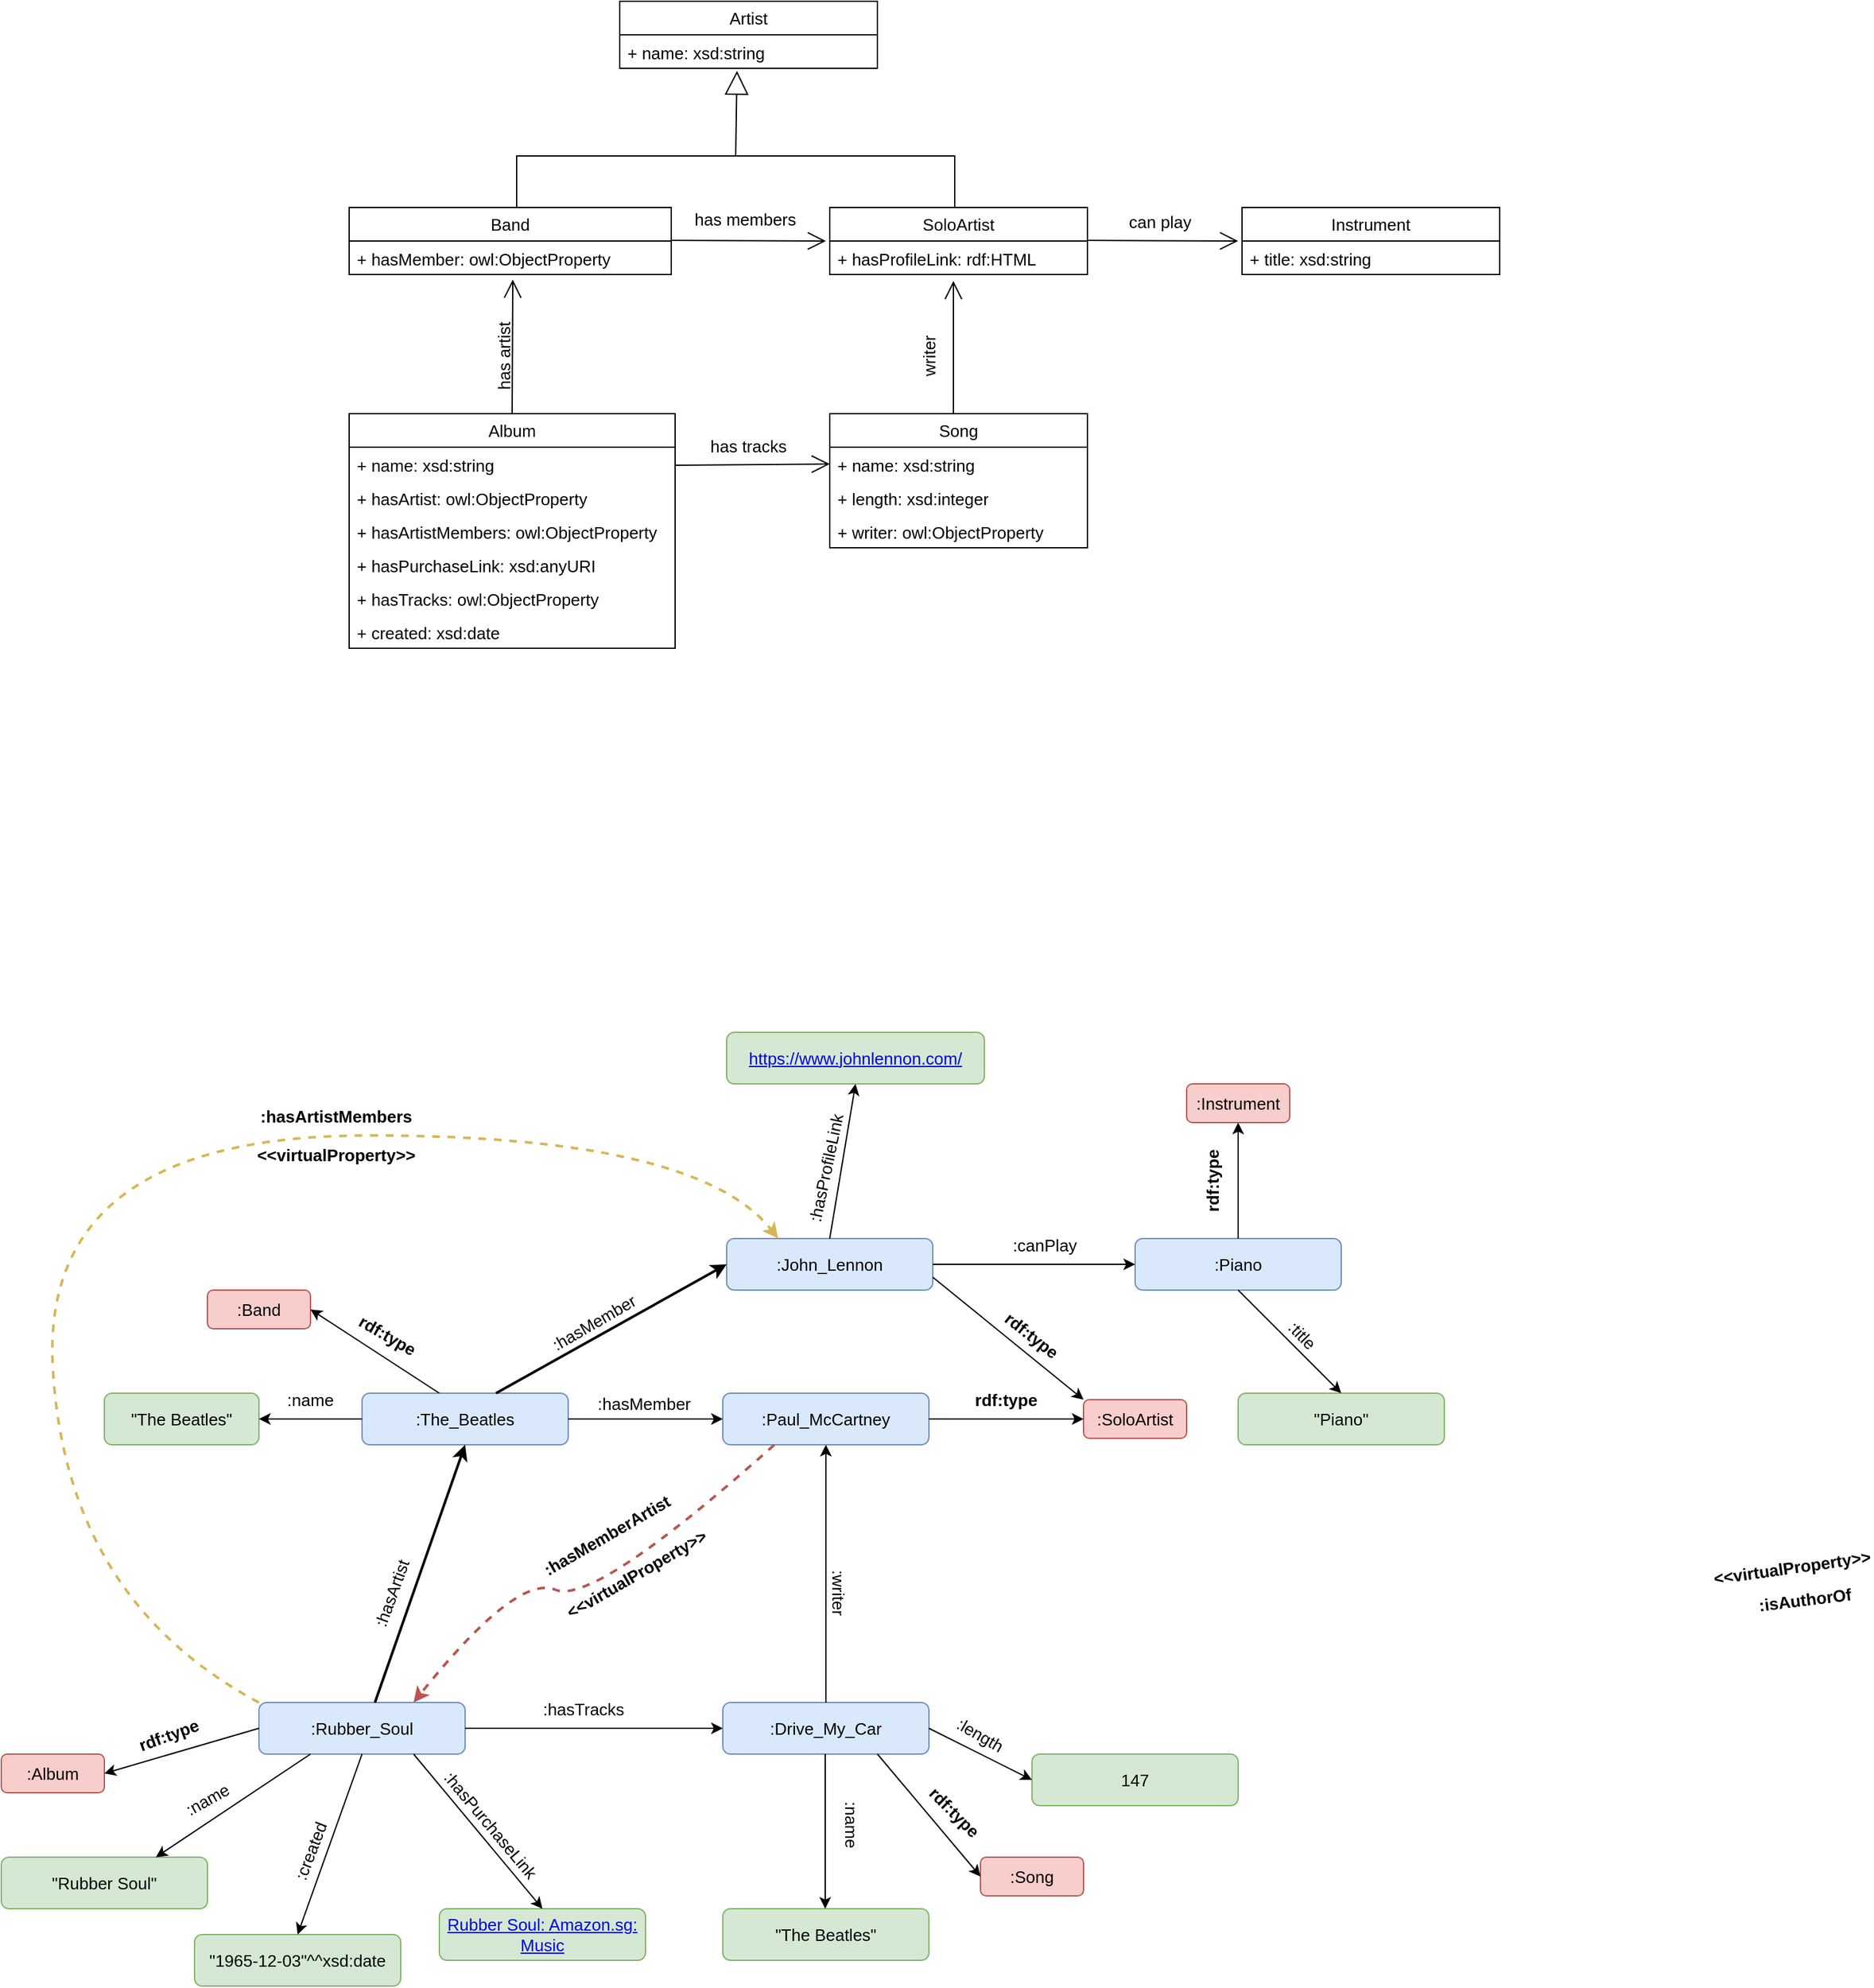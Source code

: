 <mxfile version="28.0.5">
  <diagram name="Page-1" id="ByhGdrDt2DM0ONfzT9Cf">
    <mxGraphModel dx="2966" dy="810" grid="1" gridSize="10" guides="1" tooltips="1" connect="1" arrows="1" fold="1" page="1" pageScale="1" pageWidth="850" pageHeight="1100" math="0" shadow="0">
      <root>
        <mxCell id="0" />
        <mxCell id="1" parent="0" />
        <mxCell id="3A7KvF8rSeJm4cNPrQmB-39" value="Artist" style="swimlane;fontStyle=0;childLayout=stackLayout;horizontal=1;startSize=26;fillColor=none;horizontalStack=0;resizeParent=1;resizeParentMax=0;resizeLast=0;collapsible=1;marginBottom=0;whiteSpace=wrap;html=1;fontSize=13;" parent="1" vertex="1">
          <mxGeometry x="-560" y="400" width="200" height="52" as="geometry" />
        </mxCell>
        <mxCell id="3A7KvF8rSeJm4cNPrQmB-40" value="&lt;font&gt;+ name: xsd:string&lt;/font&gt;" style="text;strokeColor=none;fillColor=none;align=left;verticalAlign=top;spacingLeft=4;spacingRight=4;overflow=hidden;rotatable=0;points=[[0,0.5],[1,0.5]];portConstraint=eastwest;whiteSpace=wrap;html=1;fontSize=13;" parent="3A7KvF8rSeJm4cNPrQmB-39" vertex="1">
          <mxGeometry y="26" width="200" height="26" as="geometry" />
        </mxCell>
        <mxCell id="3A7KvF8rSeJm4cNPrQmB-44" value="&lt;font&gt;Band&lt;/font&gt;" style="swimlane;fontStyle=0;childLayout=stackLayout;horizontal=1;startSize=26;fillColor=none;horizontalStack=0;resizeParent=1;resizeParentMax=0;resizeLast=0;collapsible=1;marginBottom=0;whiteSpace=wrap;html=1;fontSize=13;" parent="1" vertex="1">
          <mxGeometry x="-770" y="560" width="250" height="52" as="geometry" />
        </mxCell>
        <mxCell id="3A7KvF8rSeJm4cNPrQmB-45" value="&lt;font&gt;+ hasMember: owl:ObjectProperty&lt;/font&gt;" style="text;strokeColor=none;fillColor=none;align=left;verticalAlign=top;spacingLeft=4;spacingRight=4;overflow=hidden;rotatable=0;points=[[0,0.5],[1,0.5]];portConstraint=eastwest;whiteSpace=wrap;html=1;fontSize=13;" parent="3A7KvF8rSeJm4cNPrQmB-44" vertex="1">
          <mxGeometry y="26" width="250" height="26" as="geometry" />
        </mxCell>
        <mxCell id="3A7KvF8rSeJm4cNPrQmB-48" value="&lt;font&gt;SoloArtist&lt;/font&gt;" style="swimlane;fontStyle=0;childLayout=stackLayout;horizontal=1;startSize=26;fillColor=none;horizontalStack=0;resizeParent=1;resizeParentMax=0;resizeLast=0;collapsible=1;marginBottom=0;whiteSpace=wrap;html=1;fontSize=13;" parent="1" vertex="1">
          <mxGeometry x="-397" y="560" width="200" height="52" as="geometry" />
        </mxCell>
        <mxCell id="3A7KvF8rSeJm4cNPrQmB-41" value="&lt;font&gt;+ hasProfileLink: rdf:HTML&lt;/font&gt;" style="text;strokeColor=none;fillColor=none;align=left;verticalAlign=top;spacingLeft=4;spacingRight=4;overflow=hidden;rotatable=0;points=[[0,0.5],[1,0.5]];portConstraint=eastwest;whiteSpace=wrap;html=1;fontSize=13;" parent="3A7KvF8rSeJm4cNPrQmB-48" vertex="1">
          <mxGeometry y="26" width="200" height="26" as="geometry" />
        </mxCell>
        <mxCell id="3A7KvF8rSeJm4cNPrQmB-52" value="&lt;font&gt;Album&lt;/font&gt;" style="swimlane;fontStyle=0;childLayout=stackLayout;horizontal=1;startSize=26;fillColor=none;horizontalStack=0;resizeParent=1;resizeParentMax=0;resizeLast=0;collapsible=1;marginBottom=0;whiteSpace=wrap;html=1;fontSize=13;" parent="1" vertex="1">
          <mxGeometry x="-770" y="720" width="253" height="182" as="geometry" />
        </mxCell>
        <mxCell id="3A7KvF8rSeJm4cNPrQmB-53" value="&lt;font&gt;+ name: xsd:string&lt;/font&gt;" style="text;strokeColor=none;fillColor=none;align=left;verticalAlign=top;spacingLeft=4;spacingRight=4;overflow=hidden;rotatable=0;points=[[0,0.5],[1,0.5]];portConstraint=eastwest;whiteSpace=wrap;html=1;fontSize=13;" parent="3A7KvF8rSeJm4cNPrQmB-52" vertex="1">
          <mxGeometry y="26" width="253" height="26" as="geometry" />
        </mxCell>
        <mxCell id="3A7KvF8rSeJm4cNPrQmB-54" value="&lt;font&gt;+ hasArtist: owl:ObjectProperty&lt;/font&gt;" style="text;strokeColor=none;fillColor=none;align=left;verticalAlign=top;spacingLeft=4;spacingRight=4;overflow=hidden;rotatable=0;points=[[0,0.5],[1,0.5]];portConstraint=eastwest;whiteSpace=wrap;html=1;fontSize=13;" parent="3A7KvF8rSeJm4cNPrQmB-52" vertex="1">
          <mxGeometry y="52" width="253" height="26" as="geometry" />
        </mxCell>
        <mxCell id="3A7KvF8rSeJm4cNPrQmB-55" value="&lt;font&gt;+ hasArtistMembers: owl:ObjectProperty&lt;/font&gt;" style="text;strokeColor=none;fillColor=none;align=left;verticalAlign=top;spacingLeft=4;spacingRight=4;overflow=hidden;rotatable=0;points=[[0,0.5],[1,0.5]];portConstraint=eastwest;whiteSpace=wrap;html=1;fontSize=13;" parent="3A7KvF8rSeJm4cNPrQmB-52" vertex="1">
          <mxGeometry y="78" width="253" height="26" as="geometry" />
        </mxCell>
        <mxCell id="3A7KvF8rSeJm4cNPrQmB-56" value="&lt;font&gt;+ hasPurchaseLink: xsd:anyURI&lt;/font&gt;" style="text;strokeColor=none;fillColor=none;align=left;verticalAlign=top;spacingLeft=4;spacingRight=4;overflow=hidden;rotatable=0;points=[[0,0.5],[1,0.5]];portConstraint=eastwest;whiteSpace=wrap;html=1;fontSize=13;" parent="3A7KvF8rSeJm4cNPrQmB-52" vertex="1">
          <mxGeometry y="104" width="253" height="26" as="geometry" />
        </mxCell>
        <mxCell id="3A7KvF8rSeJm4cNPrQmB-57" value="&lt;font&gt;+ hasTracks: owl:ObjectProperty&lt;/font&gt;" style="text;strokeColor=none;fillColor=none;align=left;verticalAlign=top;spacingLeft=4;spacingRight=4;overflow=hidden;rotatable=0;points=[[0,0.5],[1,0.5]];portConstraint=eastwest;whiteSpace=wrap;html=1;fontSize=13;" parent="3A7KvF8rSeJm4cNPrQmB-52" vertex="1">
          <mxGeometry y="130" width="253" height="26" as="geometry" />
        </mxCell>
        <mxCell id="3A7KvF8rSeJm4cNPrQmB-58" value="&lt;font&gt;+ created: xsd:date&lt;/font&gt;" style="text;strokeColor=none;fillColor=none;align=left;verticalAlign=top;spacingLeft=4;spacingRight=4;overflow=hidden;rotatable=0;points=[[0,0.5],[1,0.5]];portConstraint=eastwest;whiteSpace=wrap;html=1;fontSize=13;" parent="3A7KvF8rSeJm4cNPrQmB-52" vertex="1">
          <mxGeometry y="156" width="253" height="26" as="geometry" />
        </mxCell>
        <mxCell id="3A7KvF8rSeJm4cNPrQmB-59" value="&lt;font&gt;Song&lt;/font&gt;" style="swimlane;fontStyle=0;childLayout=stackLayout;horizontal=1;startSize=26;fillColor=none;horizontalStack=0;resizeParent=1;resizeParentMax=0;resizeLast=0;collapsible=1;marginBottom=0;whiteSpace=wrap;html=1;fontSize=13;" parent="1" vertex="1">
          <mxGeometry x="-397" y="720" width="200" height="104" as="geometry" />
        </mxCell>
        <mxCell id="3A7KvF8rSeJm4cNPrQmB-60" value="&lt;font&gt;+ name: xsd:string&lt;/font&gt;" style="text;strokeColor=none;fillColor=none;align=left;verticalAlign=top;spacingLeft=4;spacingRight=4;overflow=hidden;rotatable=0;points=[[0,0.5],[1,0.5]];portConstraint=eastwest;whiteSpace=wrap;html=1;fontSize=13;" parent="3A7KvF8rSeJm4cNPrQmB-59" vertex="1">
          <mxGeometry y="26" width="200" height="26" as="geometry" />
        </mxCell>
        <mxCell id="3A7KvF8rSeJm4cNPrQmB-61" value="&lt;font&gt;+ length: xsd:integer&lt;/font&gt;" style="text;strokeColor=none;fillColor=none;align=left;verticalAlign=top;spacingLeft=4;spacingRight=4;overflow=hidden;rotatable=0;points=[[0,0.5],[1,0.5]];portConstraint=eastwest;whiteSpace=wrap;html=1;fontSize=13;" parent="3A7KvF8rSeJm4cNPrQmB-59" vertex="1">
          <mxGeometry y="52" width="200" height="26" as="geometry" />
        </mxCell>
        <mxCell id="3A7KvF8rSeJm4cNPrQmB-172" value="&lt;font&gt;+ writer:&amp;nbsp;&lt;/font&gt;&lt;span&gt;owl:ObjectProperty&lt;/span&gt;" style="text;strokeColor=none;fillColor=none;align=left;verticalAlign=top;spacingLeft=4;spacingRight=4;overflow=hidden;rotatable=0;points=[[0,0.5],[1,0.5]];portConstraint=eastwest;whiteSpace=wrap;html=1;fontSize=13;" parent="3A7KvF8rSeJm4cNPrQmB-59" vertex="1">
          <mxGeometry y="78" width="200" height="26" as="geometry" />
        </mxCell>
        <mxCell id="3A7KvF8rSeJm4cNPrQmB-63" value="&lt;font&gt;Instrument&lt;/font&gt;" style="swimlane;fontStyle=0;childLayout=stackLayout;horizontal=1;startSize=26;fillColor=none;horizontalStack=0;resizeParent=1;resizeParentMax=0;resizeLast=0;collapsible=1;marginBottom=0;whiteSpace=wrap;html=1;fontSize=13;" parent="1" vertex="1">
          <mxGeometry x="-77" y="560" width="200" height="52" as="geometry" />
        </mxCell>
        <mxCell id="3A7KvF8rSeJm4cNPrQmB-64" value="+ title: xsd:string" style="text;strokeColor=none;fillColor=none;align=left;verticalAlign=top;spacingLeft=4;spacingRight=4;overflow=hidden;rotatable=0;points=[[0,0.5],[1,0.5]];portConstraint=eastwest;whiteSpace=wrap;html=1;fontSize=13;" parent="3A7KvF8rSeJm4cNPrQmB-63" vertex="1">
          <mxGeometry y="26" width="200" height="26" as="geometry" />
        </mxCell>
        <mxCell id="3A7KvF8rSeJm4cNPrQmB-66" value="" style="endArrow=block;endSize=16;endFill=0;html=1;rounded=0;entryX=0.455;entryY=1.077;entryDx=0;entryDy=0;entryPerimeter=0;fontSize=13;" parent="1" target="3A7KvF8rSeJm4cNPrQmB-40" edge="1">
          <mxGeometry width="160" relative="1" as="geometry">
            <mxPoint x="-470" y="520" as="sourcePoint" />
            <mxPoint x="-470" y="478" as="targetPoint" />
            <mxPoint as="offset" />
          </mxGeometry>
        </mxCell>
        <mxCell id="3A7KvF8rSeJm4cNPrQmB-71" value="" style="endArrow=none;html=1;rounded=0;fontSize=13;" parent="1" edge="1">
          <mxGeometry width="50" height="50" relative="1" as="geometry">
            <mxPoint x="-640" y="560" as="sourcePoint" />
            <mxPoint x="-480" y="520" as="targetPoint" />
            <Array as="points">
              <mxPoint x="-640" y="520" />
            </Array>
          </mxGeometry>
        </mxCell>
        <mxCell id="3A7KvF8rSeJm4cNPrQmB-72" value="" style="endArrow=none;html=1;rounded=0;fontSize=13;" parent="1" edge="1">
          <mxGeometry width="50" height="50" relative="1" as="geometry">
            <mxPoint x="-300" y="560" as="sourcePoint" />
            <mxPoint x="-480" y="520" as="targetPoint" />
            <Array as="points">
              <mxPoint x="-300" y="520" />
            </Array>
          </mxGeometry>
        </mxCell>
        <mxCell id="3A7KvF8rSeJm4cNPrQmB-73" value="" style="endArrow=open;endFill=1;endSize=12;html=1;rounded=0;fontSize=13;" parent="1" edge="1">
          <mxGeometry width="160" relative="1" as="geometry">
            <mxPoint x="-197" y="585.5" as="sourcePoint" />
            <mxPoint x="-80" y="586" as="targetPoint" />
          </mxGeometry>
        </mxCell>
        <mxCell id="3A7KvF8rSeJm4cNPrQmB-75" value="" style="endArrow=open;endFill=1;endSize=12;html=1;rounded=0;fontSize=13;" parent="1" edge="1">
          <mxGeometry width="160" relative="1" as="geometry">
            <mxPoint x="-520" y="585.5" as="sourcePoint" />
            <mxPoint x="-400" y="586" as="targetPoint" />
          </mxGeometry>
        </mxCell>
        <mxCell id="3A7KvF8rSeJm4cNPrQmB-76" value="" style="endArrow=open;endFill=1;endSize=12;html=1;rounded=0;exitX=0.5;exitY=0;exitDx=0;exitDy=0;fontSize=13;" parent="1" source="3A7KvF8rSeJm4cNPrQmB-52" edge="1">
          <mxGeometry width="160" relative="1" as="geometry">
            <mxPoint x="-640" y="710" as="sourcePoint" />
            <mxPoint x="-643" y="616" as="targetPoint" />
          </mxGeometry>
        </mxCell>
        <mxCell id="3A7KvF8rSeJm4cNPrQmB-77" value="" style="endArrow=open;endFill=1;endSize=12;html=1;rounded=0;entryX=0;entryY=0.5;entryDx=0;entryDy=0;fontSize=13;" parent="1" target="3A7KvF8rSeJm4cNPrQmB-60" edge="1">
          <mxGeometry width="160" relative="1" as="geometry">
            <mxPoint x="-517" y="760" as="sourcePoint" />
            <mxPoint x="-517" y="660" as="targetPoint" />
          </mxGeometry>
        </mxCell>
        <mxCell id="3A7KvF8rSeJm4cNPrQmB-78" value="&lt;font style=&quot;font-size: 13px;&quot;&gt;:The_Beatles&lt;/font&gt;" style="rounded=1;whiteSpace=wrap;html=1;fillColor=#dae8fc;strokeColor=#6c8ebf;" parent="1" vertex="1">
          <mxGeometry x="-760" y="1480" width="160" height="40" as="geometry" />
        </mxCell>
        <mxCell id="3A7KvF8rSeJm4cNPrQmB-79" value="&lt;font style=&quot;font-size: 13px;&quot;&gt;&quot;The Beatles&quot;&lt;/font&gt;" style="rounded=1;whiteSpace=wrap;html=1;fillColor=#d5e8d4;strokeColor=#82b366;" parent="1" vertex="1">
          <mxGeometry x="-960" y="1480" width="120" height="40" as="geometry" />
        </mxCell>
        <mxCell id="3A7KvF8rSeJm4cNPrQmB-80" value="" style="endArrow=classic;html=1;rounded=0;entryX=1;entryY=0.5;entryDx=0;entryDy=0;" parent="1" target="3A7KvF8rSeJm4cNPrQmB-79" edge="1">
          <mxGeometry width="50" height="50" relative="1" as="geometry">
            <mxPoint x="-760" y="1500" as="sourcePoint" />
            <mxPoint x="-710" y="1450" as="targetPoint" />
          </mxGeometry>
        </mxCell>
        <mxCell id="3A7KvF8rSeJm4cNPrQmB-81" value="&lt;font style=&quot;font-size: 13px;&quot;&gt;:Band&lt;/font&gt;" style="rounded=1;whiteSpace=wrap;html=1;fillColor=#f8cecc;strokeColor=#b85450;" parent="1" vertex="1">
          <mxGeometry x="-880" y="1400" width="80" height="30" as="geometry" />
        </mxCell>
        <mxCell id="3A7KvF8rSeJm4cNPrQmB-82" value="&lt;font style=&quot;font-size: 13px;&quot;&gt;:Album&lt;/font&gt;" style="rounded=1;whiteSpace=wrap;html=1;fillColor=#f8cecc;strokeColor=#b85450;" parent="1" vertex="1">
          <mxGeometry x="-1040" y="1760" width="80" height="30" as="geometry" />
        </mxCell>
        <mxCell id="3A7KvF8rSeJm4cNPrQmB-83" value=":Song" style="rounded=1;whiteSpace=wrap;html=1;fontSize=13;fillColor=#f8cecc;strokeColor=#b85450;" parent="1" vertex="1">
          <mxGeometry x="-280" y="1840" width="80" height="30" as="geometry" />
        </mxCell>
        <mxCell id="3A7KvF8rSeJm4cNPrQmB-84" value="&lt;font style=&quot;font-size: 13px;&quot;&gt;:Instrument&lt;/font&gt;" style="rounded=1;whiteSpace=wrap;html=1;fillColor=#f8cecc;strokeColor=#b85450;" parent="1" vertex="1">
          <mxGeometry x="-120" y="1240" width="80" height="30" as="geometry" />
        </mxCell>
        <mxCell id="3A7KvF8rSeJm4cNPrQmB-85" value="&lt;font style=&quot;font-size: 13px;&quot;&gt;:SoloArtist&lt;/font&gt;" style="rounded=1;whiteSpace=wrap;html=1;fillColor=#f8cecc;strokeColor=#b85450;" parent="1" vertex="1">
          <mxGeometry x="-200" y="1485" width="80" height="30" as="geometry" />
        </mxCell>
        <mxCell id="3A7KvF8rSeJm4cNPrQmB-86" value="" style="endArrow=classic;html=1;rounded=0;entryX=1;entryY=0.5;entryDx=0;entryDy=0;" parent="1" target="3A7KvF8rSeJm4cNPrQmB-81" edge="1">
          <mxGeometry width="50" height="50" relative="1" as="geometry">
            <mxPoint x="-700" y="1480" as="sourcePoint" />
            <mxPoint x="-650" y="1430" as="targetPoint" />
          </mxGeometry>
        </mxCell>
        <mxCell id="3A7KvF8rSeJm4cNPrQmB-87" value="&lt;font style=&quot;font-size: 13px;&quot;&gt;:Rubber_Soul&lt;/font&gt;" style="rounded=1;whiteSpace=wrap;html=1;fillColor=#dae8fc;strokeColor=#6c8ebf;" parent="1" vertex="1">
          <mxGeometry x="-840" y="1720" width="160" height="40" as="geometry" />
        </mxCell>
        <mxCell id="3A7KvF8rSeJm4cNPrQmB-89" value="&lt;font style=&quot;font-size: 13px;&quot;&gt;&quot;Rubber Soul&quot;&lt;/font&gt;" style="rounded=1;whiteSpace=wrap;html=1;fillColor=#d5e8d4;strokeColor=#82b366;" parent="1" vertex="1">
          <mxGeometry x="-1040" y="1840" width="160" height="40" as="geometry" />
        </mxCell>
        <mxCell id="3A7KvF8rSeJm4cNPrQmB-90" value="&lt;font style=&quot;font-size: 13px;&quot;&gt;&quot;1965-12-03&quot;^^xsd:date&lt;/font&gt;" style="rounded=1;whiteSpace=wrap;html=1;fillColor=#d5e8d4;strokeColor=#82b366;" parent="1" vertex="1">
          <mxGeometry x="-890" y="1900" width="160" height="40" as="geometry" />
        </mxCell>
        <mxCell id="3A7KvF8rSeJm4cNPrQmB-91" value="&lt;font style=&quot;font-size: 13px;&quot;&gt;:John_Lennon&lt;/font&gt;" style="rounded=1;whiteSpace=wrap;html=1;fillColor=#dae8fc;strokeColor=#6c8ebf;" parent="1" vertex="1">
          <mxGeometry x="-477" y="1360" width="160" height="40" as="geometry" />
        </mxCell>
        <mxCell id="3A7KvF8rSeJm4cNPrQmB-94" value="&lt;span style=&quot;font-size: 13px;&quot;&gt;:Paul_McCartney&lt;/span&gt;" style="rounded=1;whiteSpace=wrap;html=1;fillColor=#dae8fc;strokeColor=#6c8ebf;" parent="1" vertex="1">
          <mxGeometry x="-480" y="1480" width="160" height="40" as="geometry" />
        </mxCell>
        <mxCell id="3A7KvF8rSeJm4cNPrQmB-99" value="" style="endArrow=classic;html=1;rounded=0;entryX=0;entryY=0;entryDx=0;entryDy=0;exitX=1;exitY=0.75;exitDx=0;exitDy=0;" parent="1" source="3A7KvF8rSeJm4cNPrQmB-91" target="3A7KvF8rSeJm4cNPrQmB-85" edge="1">
          <mxGeometry width="50" height="50" relative="1" as="geometry">
            <mxPoint x="-317" y="1380" as="sourcePoint" />
            <mxPoint x="-267" y="1330" as="targetPoint" />
          </mxGeometry>
        </mxCell>
        <mxCell id="3A7KvF8rSeJm4cNPrQmB-102" value="" style="endArrow=classic;html=1;rounded=0;entryX=0;entryY=0.5;entryDx=0;entryDy=0;exitX=1;exitY=0.5;exitDx=0;exitDy=0;" parent="1" target="3A7KvF8rSeJm4cNPrQmB-85" edge="1" source="3A7KvF8rSeJm4cNPrQmB-94">
          <mxGeometry width="50" height="50" relative="1" as="geometry">
            <mxPoint x="-317" y="1620" as="sourcePoint" />
            <mxPoint x="-267" y="1570" as="targetPoint" />
          </mxGeometry>
        </mxCell>
        <mxCell id="3A7KvF8rSeJm4cNPrQmB-103" value="" style="endArrow=classic;html=1;rounded=0;entryX=1;entryY=0.5;entryDx=0;entryDy=0;exitX=0;exitY=0.5;exitDx=0;exitDy=0;" parent="1" source="3A7KvF8rSeJm4cNPrQmB-87" target="3A7KvF8rSeJm4cNPrQmB-82" edge="1">
          <mxGeometry width="50" height="50" relative="1" as="geometry">
            <mxPoint x="-660" y="1760" as="sourcePoint" />
            <mxPoint x="-610" y="1710" as="targetPoint" />
          </mxGeometry>
        </mxCell>
        <mxCell id="3A7KvF8rSeJm4cNPrQmB-104" value="" style="endArrow=classic;html=1;rounded=0;entryX=0.75;entryY=0;entryDx=0;entryDy=0;exitX=0.25;exitY=1;exitDx=0;exitDy=0;" parent="1" source="3A7KvF8rSeJm4cNPrQmB-87" target="3A7KvF8rSeJm4cNPrQmB-89" edge="1">
          <mxGeometry width="50" height="50" relative="1" as="geometry">
            <mxPoint x="-680" y="1780" as="sourcePoint" />
            <mxPoint x="-630" y="1730" as="targetPoint" />
          </mxGeometry>
        </mxCell>
        <mxCell id="3A7KvF8rSeJm4cNPrQmB-105" value="" style="endArrow=classic;html=1;rounded=0;exitX=0.5;exitY=1;exitDx=0;exitDy=0;entryX=0.5;entryY=0;entryDx=0;entryDy=0;" parent="1" source="3A7KvF8rSeJm4cNPrQmB-87" target="3A7KvF8rSeJm4cNPrQmB-90" edge="1">
          <mxGeometry width="50" height="50" relative="1" as="geometry">
            <mxPoint x="-750" y="1885" as="sourcePoint" />
            <mxPoint x="-637" y="1930" as="targetPoint" />
          </mxGeometry>
        </mxCell>
        <mxCell id="3A7KvF8rSeJm4cNPrQmB-106" value=":Drive_My_Car" style="rounded=1;whiteSpace=wrap;html=1;fontSize=13;fillColor=#dae8fc;strokeColor=#6c8ebf;" parent="1" vertex="1">
          <mxGeometry x="-480" y="1720" width="160" height="40" as="geometry" />
        </mxCell>
        <mxCell id="3A7KvF8rSeJm4cNPrQmB-107" value="&quot;The Beatles&quot;" style="rounded=1;whiteSpace=wrap;html=1;fontSize=13;fillColor=#d5e8d4;strokeColor=#82b366;" parent="1" vertex="1">
          <mxGeometry x="-480" y="1880" width="160" height="40" as="geometry" />
        </mxCell>
        <mxCell id="3A7KvF8rSeJm4cNPrQmB-108" value="&lt;font style=&quot;font-size: 13px;&quot;&gt;147&lt;/font&gt;" style="rounded=1;whiteSpace=wrap;html=1;fillColor=#d5e8d4;strokeColor=#82b366;" parent="1" vertex="1">
          <mxGeometry x="-240" y="1760" width="160" height="40" as="geometry" />
        </mxCell>
        <mxCell id="3A7KvF8rSeJm4cNPrQmB-109" value="" style="endArrow=classic;html=1;rounded=0;entryX=0;entryY=0.5;entryDx=0;entryDy=0;exitX=0.75;exitY=1;exitDx=0;exitDy=0;" parent="1" source="3A7KvF8rSeJm4cNPrQmB-106" target="3A7KvF8rSeJm4cNPrQmB-83" edge="1">
          <mxGeometry width="50" height="50" relative="1" as="geometry">
            <mxPoint x="-160" y="1760" as="sourcePoint" />
            <mxPoint x="-110" y="1710" as="targetPoint" />
          </mxGeometry>
        </mxCell>
        <mxCell id="3A7KvF8rSeJm4cNPrQmB-110" value="" style="endArrow=classic;html=1;rounded=0;exitX=0.75;exitY=1;exitDx=0;exitDy=0;entryX=0.5;entryY=0;entryDx=0;entryDy=0;" parent="1" edge="1">
          <mxGeometry width="50" height="50" relative="1" as="geometry">
            <mxPoint x="-400.5" y="1760" as="sourcePoint" />
            <mxPoint x="-400.5" y="1880" as="targetPoint" />
          </mxGeometry>
        </mxCell>
        <mxCell id="3A7KvF8rSeJm4cNPrQmB-111" value="" style="endArrow=classic;html=1;rounded=0;entryX=0;entryY=0.5;entryDx=0;entryDy=0;exitX=1;exitY=0.5;exitDx=0;exitDy=0;" parent="1" target="3A7KvF8rSeJm4cNPrQmB-108" edge="1" source="3A7KvF8rSeJm4cNPrQmB-106">
          <mxGeometry width="50" height="50" relative="1" as="geometry">
            <mxPoint x="-160" y="1800" as="sourcePoint" />
            <mxPoint x="-110" y="1750" as="targetPoint" />
          </mxGeometry>
        </mxCell>
        <mxCell id="3A7KvF8rSeJm4cNPrQmB-112" value="" style="endArrow=classic;html=1;rounded=0;entryX=0;entryY=0.5;entryDx=0;entryDy=0;exitX=1;exitY=0.5;exitDx=0;exitDy=0;" parent="1" target="3A7KvF8rSeJm4cNPrQmB-106" edge="1" source="3A7KvF8rSeJm4cNPrQmB-87">
          <mxGeometry width="50" height="50" relative="1" as="geometry">
            <mxPoint x="-520" y="1780" as="sourcePoint" />
            <mxPoint x="-470" y="1730" as="targetPoint" />
          </mxGeometry>
        </mxCell>
        <mxCell id="3A7KvF8rSeJm4cNPrQmB-113" value="&lt;font style=&quot;font-size: 13px;&quot;&gt;:Piano&lt;/font&gt;" style="rounded=1;whiteSpace=wrap;html=1;fillColor=#dae8fc;strokeColor=#6c8ebf;" parent="1" vertex="1">
          <mxGeometry x="-160" y="1360" width="160" height="40" as="geometry" />
        </mxCell>
        <mxCell id="3A7KvF8rSeJm4cNPrQmB-114" value="&lt;font style=&quot;font-size: 13px;&quot;&gt;&quot;Piano&quot;&lt;/font&gt;" style="rounded=1;whiteSpace=wrap;html=1;fillColor=#d5e8d4;strokeColor=#82b366;" parent="1" vertex="1">
          <mxGeometry x="-80" y="1480" width="160" height="40" as="geometry" />
        </mxCell>
        <mxCell id="3A7KvF8rSeJm4cNPrQmB-115" value="" style="endArrow=classic;html=1;rounded=0;exitX=1;exitY=0.5;exitDx=0;exitDy=0;" parent="1" source="3A7KvF8rSeJm4cNPrQmB-91" edge="1">
          <mxGeometry width="50" height="50" relative="1" as="geometry">
            <mxPoint x="-317" y="1380" as="sourcePoint" />
            <mxPoint x="-160" y="1380" as="targetPoint" />
          </mxGeometry>
        </mxCell>
        <mxCell id="3A7KvF8rSeJm4cNPrQmB-116" value="" style="endArrow=classic;html=1;rounded=0;entryX=0.5;entryY=1;entryDx=0;entryDy=0;exitX=0.5;exitY=0;exitDx=0;exitDy=0;" parent="1" target="3A7KvF8rSeJm4cNPrQmB-84" edge="1" source="3A7KvF8rSeJm4cNPrQmB-113">
          <mxGeometry width="50" height="50" relative="1" as="geometry">
            <mxPoint x="40" y="1365" as="sourcePoint" />
            <mxPoint x="160" y="1310" as="targetPoint" />
          </mxGeometry>
        </mxCell>
        <mxCell id="3A7KvF8rSeJm4cNPrQmB-117" value="" style="endArrow=classic;html=1;rounded=0;entryX=0.5;entryY=0;entryDx=0;entryDy=0;" parent="1" target="3A7KvF8rSeJm4cNPrQmB-114" edge="1">
          <mxGeometry width="50" height="50" relative="1" as="geometry">
            <mxPoint x="-80" y="1400" as="sourcePoint" />
            <mxPoint y="1461" as="targetPoint" />
            <Array as="points" />
          </mxGeometry>
        </mxCell>
        <mxCell id="3A7KvF8rSeJm4cNPrQmB-118" value="&lt;b&gt;rdf:type&lt;/b&gt;" style="text;html=1;align=center;verticalAlign=middle;whiteSpace=wrap;rounded=0;fontSize=13;rotation=-90;" parent="1" vertex="1">
          <mxGeometry x="-130" y="1300" width="60" height="30" as="geometry" />
        </mxCell>
        <mxCell id="3A7KvF8rSeJm4cNPrQmB-119" value="&lt;b&gt;rdf:type&lt;/b&gt;" style="text;html=1;align=center;verticalAlign=middle;whiteSpace=wrap;rounded=0;fontSize=13;rotation=30;" parent="1" vertex="1">
          <mxGeometry x="-770.001" y="1420.003" width="60" height="30" as="geometry" />
        </mxCell>
        <mxCell id="3A7KvF8rSeJm4cNPrQmB-125" value="&lt;b&gt;rdf:type&lt;/b&gt;" style="text;html=1;align=center;verticalAlign=middle;whiteSpace=wrap;rounded=0;fontSize=13;rotation=45;" parent="1" vertex="1">
          <mxGeometry x="-329.999" y="1790.0" width="60" height="30" as="geometry" />
        </mxCell>
        <mxCell id="3A7KvF8rSeJm4cNPrQmB-127" value="&lt;b&gt;rdf:type&lt;/b&gt;" style="text;html=1;align=center;verticalAlign=middle;whiteSpace=wrap;rounded=0;fontSize=13;rotation=38;" parent="1" vertex="1">
          <mxGeometry x="-270.001" y="1420.003" width="60" height="30" as="geometry" />
        </mxCell>
        <mxCell id="3A7KvF8rSeJm4cNPrQmB-130" value="&lt;b&gt;rdf:type&lt;/b&gt;" style="text;html=1;align=center;verticalAlign=middle;whiteSpace=wrap;rounded=0;fontSize=13;rotation=0;" parent="1" vertex="1">
          <mxGeometry x="-290.0" y="1470.003" width="60" height="30" as="geometry" />
        </mxCell>
        <mxCell id="3A7KvF8rSeJm4cNPrQmB-134" value="&lt;font&gt;:name&lt;/font&gt;" style="text;html=1;align=center;verticalAlign=middle;whiteSpace=wrap;rounded=0;fontSize=13;" parent="1" vertex="1">
          <mxGeometry x="-830" y="1470" width="60" height="30" as="geometry" />
        </mxCell>
        <mxCell id="3A7KvF8rSeJm4cNPrQmB-135" value="&lt;font style=&quot;font-size: 13px;&quot;&gt;:name&lt;/font&gt;" style="text;html=1;align=center;verticalAlign=middle;whiteSpace=wrap;rounded=0;rotation=331;" parent="1" vertex="1">
          <mxGeometry x="-910" y="1780" width="60" height="30" as="geometry" />
        </mxCell>
        <mxCell id="3A7KvF8rSeJm4cNPrQmB-136" value="&lt;font style=&quot;font-size: 13px;&quot;&gt;:created&lt;/font&gt;" style="text;html=1;align=center;verticalAlign=middle;whiteSpace=wrap;rounded=0;rotation=291;" parent="1" vertex="1">
          <mxGeometry x="-830" y="1820" width="60" height="30" as="geometry" />
        </mxCell>
        <mxCell id="3A7KvF8rSeJm4cNPrQmB-137" value="&lt;span class=&quot;relative -mx-px my-[-0.2rem] rounded px-px py-[0.2rem] transition-colors duration-100 ease-in-out&quot;&gt;&lt;a target=&quot;_new&quot; rel=&quot;noopener noreferrer&quot; data-is-only-node=&quot;&quot; data-is-last-node=&quot;&quot; data-end=&quot;27&quot; data-start=&quot;0&quot; href=&quot;https://www.johnlennon.com/&quot;&gt;&lt;font style=&quot;font-size: 13px;&quot;&gt;https://www.johnlennon.com/&lt;/font&gt;&lt;/a&gt;&lt;/span&gt;" style="rounded=1;whiteSpace=wrap;html=1;fillColor=#d5e8d4;strokeColor=#82b366;" parent="1" vertex="1">
          <mxGeometry x="-477" y="1200" width="200" height="40" as="geometry" />
        </mxCell>
        <mxCell id="3A7KvF8rSeJm4cNPrQmB-138" value="" style="endArrow=classic;html=1;rounded=0;entryX=0.5;entryY=1;entryDx=0;entryDy=0;exitX=0.5;exitY=0;exitDx=0;exitDy=0;" parent="1" target="3A7KvF8rSeJm4cNPrQmB-137" edge="1" source="3A7KvF8rSeJm4cNPrQmB-91">
          <mxGeometry width="50" height="50" relative="1" as="geometry">
            <mxPoint x="-357" y="1360" as="sourcePoint" />
            <mxPoint x="-307" y="1310" as="targetPoint" />
          </mxGeometry>
        </mxCell>
        <mxCell id="3A7KvF8rSeJm4cNPrQmB-139" value=":canPlay" style="text;html=1;align=center;verticalAlign=middle;whiteSpace=wrap;rounded=0;fontSize=13;rotation=0;" parent="1" vertex="1">
          <mxGeometry x="-260" y="1350" width="60" height="30" as="geometry" />
        </mxCell>
        <mxCell id="3A7KvF8rSeJm4cNPrQmB-140" value=":hasProfileLink" style="text;html=1;align=center;verticalAlign=middle;whiteSpace=wrap;rounded=0;fontSize=13;rotation=282;" parent="1" vertex="1">
          <mxGeometry x="-430" y="1290" width="60" height="30" as="geometry" />
        </mxCell>
        <mxCell id="3A7KvF8rSeJm4cNPrQmB-141" value="&lt;font&gt;:title&lt;/font&gt;" style="text;html=1;align=center;verticalAlign=middle;whiteSpace=wrap;rounded=0;fontSize=13;rotation=46;" parent="1" vertex="1">
          <mxGeometry x="-60" y="1420" width="60" height="30" as="geometry" />
        </mxCell>
        <mxCell id="3A7KvF8rSeJm4cNPrQmB-142" value="&lt;font style=&quot;font-size: 13px;&quot;&gt;:name&lt;/font&gt;" style="text;html=1;align=center;verticalAlign=middle;whiteSpace=wrap;rounded=0;rotation=90;" parent="1" vertex="1">
          <mxGeometry x="-410" y="1800" width="60" height="30" as="geometry" />
        </mxCell>
        <mxCell id="3A7KvF8rSeJm4cNPrQmB-143" value="&lt;font style=&quot;font-size: 13px;&quot;&gt;:length&lt;/font&gt;" style="text;html=1;align=center;verticalAlign=middle;whiteSpace=wrap;rounded=0;rotation=30;" parent="1" vertex="1">
          <mxGeometry x="-310" y="1730" width="60" height="30" as="geometry" />
        </mxCell>
        <mxCell id="3A7KvF8rSeJm4cNPrQmB-145" value="&lt;font style=&quot;font-size: 13px;&quot;&gt;:hasArtist&lt;/font&gt;" style="text;html=1;align=center;verticalAlign=middle;whiteSpace=wrap;rounded=0;rotation=-70;" parent="1" vertex="1">
          <mxGeometry x="-767" y="1620" width="60" height="30" as="geometry" />
        </mxCell>
        <mxCell id="3A7KvF8rSeJm4cNPrQmB-146" value="&lt;font&gt;:hasMember&lt;/font&gt;" style="text;html=1;align=center;verticalAlign=middle;whiteSpace=wrap;rounded=0;rotation=-30;fontSize=13;" parent="1" vertex="1">
          <mxGeometry x="-610" y="1410" width="60" height="30" as="geometry" />
        </mxCell>
        <mxCell id="3A7KvF8rSeJm4cNPrQmB-149" value="&lt;font&gt;:hasMember&lt;/font&gt;" style="text;html=1;align=center;verticalAlign=middle;whiteSpace=wrap;rounded=0;rotation=0;fontSize=13;" parent="1" vertex="1">
          <mxGeometry x="-571.0" y="1473.003" width="60" height="30" as="geometry" />
        </mxCell>
        <mxCell id="3A7KvF8rSeJm4cNPrQmB-150" value="&lt;font style=&quot;font-size: 13px;&quot;&gt;:hasTracks&lt;/font&gt;" style="text;html=1;align=center;verticalAlign=middle;whiteSpace=wrap;rounded=0;rotation=0;" parent="1" vertex="1">
          <mxGeometry x="-618" y="1710" width="60" height="30" as="geometry" />
        </mxCell>
        <mxCell id="3A7KvF8rSeJm4cNPrQmB-151" value="&lt;a href=&quot;https://www.amazon.sg/dp/B0041KVZ0Y&quot;&gt;&lt;font style=&quot;font-size: 13px;&quot;&gt;Rubber Soul: Amazon.sg: Music&lt;/font&gt;&lt;/a&gt;" style="rounded=1;whiteSpace=wrap;html=1;fillColor=#d5e8d4;strokeColor=#82b366;" parent="1" vertex="1">
          <mxGeometry x="-700" y="1880" width="160" height="40" as="geometry" />
        </mxCell>
        <mxCell id="3A7KvF8rSeJm4cNPrQmB-152" value="" style="endArrow=classic;html=1;rounded=0;exitX=0.75;exitY=1;exitDx=0;exitDy=0;entryX=0.5;entryY=0;entryDx=0;entryDy=0;" parent="1" source="3A7KvF8rSeJm4cNPrQmB-87" target="3A7KvF8rSeJm4cNPrQmB-151" edge="1">
          <mxGeometry width="50" height="50" relative="1" as="geometry">
            <mxPoint x="-595" y="1910" as="sourcePoint" />
            <mxPoint x="-545" y="1860" as="targetPoint" />
          </mxGeometry>
        </mxCell>
        <mxCell id="3A7KvF8rSeJm4cNPrQmB-156" value="&lt;font style=&quot;font-size: 13px;&quot;&gt;&lt;b&gt;rdf:type&lt;/b&gt;&lt;/font&gt;" style="text;html=1;align=center;verticalAlign=middle;whiteSpace=wrap;rounded=0;rotation=-20;" parent="1" vertex="1">
          <mxGeometry x="-940" y="1730" width="60" height="30" as="geometry" />
        </mxCell>
        <mxCell id="3A7KvF8rSeJm4cNPrQmB-158" value="&lt;font style=&quot;font-size: 13px;&quot;&gt;&lt;b&gt;&amp;lt;&amp;lt;virtualProperty&amp;gt;&amp;gt;&lt;/b&gt;&lt;/font&gt;" style="text;html=1;align=center;verticalAlign=middle;whiteSpace=wrap;rounded=0;rotation=0;fontColor=light-dark(#000000, #ededed);" parent="1" vertex="1">
          <mxGeometry x="-810" y="1280" width="60" height="30" as="geometry" />
        </mxCell>
        <mxCell id="3A7KvF8rSeJm4cNPrQmB-159" value="&lt;b&gt;:hasArtistMembers&lt;/b&gt;" style="text;html=1;align=center;verticalAlign=middle;whiteSpace=wrap;rounded=0;fontSize=13;rotation=0;" parent="1" vertex="1">
          <mxGeometry x="-810" y="1250" width="60" height="30" as="geometry" />
        </mxCell>
        <mxCell id="3A7KvF8rSeJm4cNPrQmB-160" value="&lt;font style=&quot;font-size: 13px;&quot;&gt;:hasPurchaseLink&lt;/font&gt;" style="text;html=1;align=center;verticalAlign=middle;whiteSpace=wrap;rounded=0;rotation=50;" parent="1" vertex="1">
          <mxGeometry x="-690" y="1800" width="60" height="30" as="geometry" />
        </mxCell>
        <mxCell id="3A7KvF8rSeJm4cNPrQmB-163" value="&lt;font&gt;has tracks&lt;/font&gt;" style="text;html=1;align=center;verticalAlign=middle;whiteSpace=wrap;rounded=0;fontSize=13;" parent="1" vertex="1">
          <mxGeometry x="-500" y="730" width="80" height="30" as="geometry" />
        </mxCell>
        <mxCell id="3A7KvF8rSeJm4cNPrQmB-164" value="&lt;font&gt;has artist&lt;/font&gt;" style="text;html=1;align=center;verticalAlign=middle;whiteSpace=wrap;rounded=0;rotation=-90;fontSize=13;" parent="1" vertex="1">
          <mxGeometry x="-690" y="660" width="80" height="30" as="geometry" />
        </mxCell>
        <mxCell id="3A7KvF8rSeJm4cNPrQmB-165" value="&lt;font&gt;has members&lt;/font&gt;" style="text;html=1;align=center;verticalAlign=middle;whiteSpace=wrap;rounded=0;fontSize=13;" parent="1" vertex="1">
          <mxGeometry x="-505" y="554" width="85" height="30" as="geometry" />
        </mxCell>
        <mxCell id="3A7KvF8rSeJm4cNPrQmB-166" value="&lt;font&gt;can play&lt;/font&gt;" style="text;html=1;align=center;verticalAlign=middle;whiteSpace=wrap;rounded=0;fontSize=13;" parent="1" vertex="1">
          <mxGeometry x="-183" y="556" width="85" height="30" as="geometry" />
        </mxCell>
        <mxCell id="3A7KvF8rSeJm4cNPrQmB-169" value="&lt;font style=&quot;font-size: 13px;&quot;&gt;:writer&lt;/font&gt;" style="text;html=1;align=center;verticalAlign=middle;whiteSpace=wrap;rounded=0;rotation=90;" parent="1" vertex="1">
          <mxGeometry x="-420" y="1620" width="60" height="30" as="geometry" />
        </mxCell>
        <mxCell id="3A7KvF8rSeJm4cNPrQmB-170" value="" style="endArrow=open;endFill=1;endSize=12;html=1;rounded=0;entryX=0.435;entryY=1.192;entryDx=0;entryDy=0;entryPerimeter=0;fontSize=13;" parent="1" edge="1">
          <mxGeometry width="160" relative="1" as="geometry">
            <mxPoint x="-301" y="720" as="sourcePoint" />
            <mxPoint x="-301" y="616.992" as="targetPoint" />
          </mxGeometry>
        </mxCell>
        <mxCell id="3A7KvF8rSeJm4cNPrQmB-171" value="&lt;span&gt;writer&lt;/span&gt;" style="text;html=1;align=center;verticalAlign=middle;whiteSpace=wrap;rounded=0;rotation=-90;fontSize=13;" parent="1" vertex="1">
          <mxGeometry x="-360" y="660" width="80" height="30" as="geometry" />
        </mxCell>
        <mxCell id="4Dy1q6GXWefjnNSAtW9p-13" value="&lt;b&gt;:hasMemberArtist&lt;/b&gt;" style="text;html=1;align=center;verticalAlign=middle;whiteSpace=wrap;rounded=0;fontSize=13;rotation=-30;" vertex="1" parent="1">
          <mxGeometry x="-599.999" y="1574.998" width="60" height="30" as="geometry" />
        </mxCell>
        <mxCell id="4Dy1q6GXWefjnNSAtW9p-14" value="&lt;font style=&quot;font-size: 13px;&quot;&gt;&lt;b&gt;&amp;lt;&amp;lt;virtualProperty&amp;gt;&amp;gt;&lt;/b&gt;&lt;/font&gt;" style="text;html=1;align=center;verticalAlign=middle;whiteSpace=wrap;rounded=0;rotation=330;fontColor=light-dark(#000000, #ededed);" vertex="1" parent="1">
          <mxGeometry x="-576.999" y="1604.998" width="60" height="30" as="geometry" />
        </mxCell>
        <mxCell id="4Dy1q6GXWefjnNSAtW9p-18" value="&lt;font style=&quot;font-size: 13px;&quot;&gt;&lt;b&gt;&amp;lt;&amp;lt;virtualProperty&amp;gt;&amp;gt;&lt;/b&gt;&lt;/font&gt;" style="text;html=1;align=center;verticalAlign=middle;whiteSpace=wrap;rounded=0;rotation=352;fontColor=light-dark(#000000, #ededed);" vertex="1" parent="1">
          <mxGeometry x="319.996" y="1600.004" width="60" height="30" as="geometry" />
        </mxCell>
        <mxCell id="4Dy1q6GXWefjnNSAtW9p-19" value="&lt;b&gt;:isAuthorOf&lt;/b&gt;" style="text;html=1;align=center;verticalAlign=middle;whiteSpace=wrap;rounded=0;fontSize=13;rotation=353;" vertex="1" parent="1">
          <mxGeometry x="330.001" y="1624.998" width="60" height="30" as="geometry" />
        </mxCell>
        <mxCell id="4Dy1q6GXWefjnNSAtW9p-20" value="" style="endArrow=classic;html=1;rounded=0;entryX=0.5;entryY=1;entryDx=0;entryDy=0;" edge="1" parent="1" source="3A7KvF8rSeJm4cNPrQmB-106" target="3A7KvF8rSeJm4cNPrQmB-94">
          <mxGeometry width="50" height="50" relative="1" as="geometry">
            <mxPoint x="-240" y="1760" as="sourcePoint" />
            <mxPoint x="-190" y="1710" as="targetPoint" />
          </mxGeometry>
        </mxCell>
        <mxCell id="4Dy1q6GXWefjnNSAtW9p-25" value="" style="endArrow=classic;html=1;rounded=0;entryX=0;entryY=0.5;entryDx=0;entryDy=0;" edge="1" parent="1" target="3A7KvF8rSeJm4cNPrQmB-94">
          <mxGeometry width="50" height="50" relative="1" as="geometry">
            <mxPoint x="-600" y="1500" as="sourcePoint" />
            <mxPoint x="-550" y="1450" as="targetPoint" />
          </mxGeometry>
        </mxCell>
        <mxCell id="4Dy1q6GXWefjnNSAtW9p-27" value="" style="curved=1;endArrow=classic;html=1;rounded=0;exitX=0.25;exitY=1;exitDx=0;exitDy=0;entryX=0.75;entryY=0;entryDx=0;entryDy=0;dashed=1;strokeWidth=2;fillColor=#f8cecc;strokeColor=#b85450;" edge="1" parent="1" source="3A7KvF8rSeJm4cNPrQmB-94" target="3A7KvF8rSeJm4cNPrQmB-87">
          <mxGeometry width="50" height="50" relative="1" as="geometry">
            <mxPoint x="-630" y="1645" as="sourcePoint" />
            <mxPoint x="-680" y="1710" as="targetPoint" />
            <Array as="points">
              <mxPoint x="-580" y="1645" />
              <mxPoint x="-640" y="1620" />
            </Array>
          </mxGeometry>
        </mxCell>
        <mxCell id="4Dy1q6GXWefjnNSAtW9p-28" value="" style="endArrow=classic;html=1;rounded=0;entryX=0.5;entryY=1;entryDx=0;entryDy=0;strokeWidth=2;fillColor=#fff2cc;strokeColor=light-dark(#000000, #6d5100);" edge="1" parent="1" target="3A7KvF8rSeJm4cNPrQmB-78">
          <mxGeometry width="50" height="50" relative="1" as="geometry">
            <mxPoint x="-750" y="1720" as="sourcePoint" />
            <mxPoint x="-700" y="1670" as="targetPoint" />
          </mxGeometry>
        </mxCell>
        <mxCell id="4Dy1q6GXWefjnNSAtW9p-29" value="" style="endArrow=classic;html=1;rounded=0;entryX=0;entryY=0.5;entryDx=0;entryDy=0;fillColor=#fff2cc;strokeColor=light-dark(#000000, #6d5100);strokeWidth=2;" edge="1" parent="1" target="3A7KvF8rSeJm4cNPrQmB-91">
          <mxGeometry width="50" height="50" relative="1" as="geometry">
            <mxPoint x="-656" y="1480" as="sourcePoint" />
            <mxPoint x="-606" y="1430" as="targetPoint" />
          </mxGeometry>
        </mxCell>
        <mxCell id="4Dy1q6GXWefjnNSAtW9p-30" value="" style="curved=1;endArrow=classic;html=1;rounded=0;exitX=0;exitY=0;exitDx=0;exitDy=0;entryX=0.25;entryY=0;entryDx=0;entryDy=0;dashed=1;strokeWidth=2;fillColor=#fff2cc;strokeColor=#d6b656;" edge="1" parent="1" source="3A7KvF8rSeJm4cNPrQmB-87" target="3A7KvF8rSeJm4cNPrQmB-91">
          <mxGeometry width="50" height="50" relative="1" as="geometry">
            <mxPoint x="-1000" y="1630" as="sourcePoint" />
            <mxPoint x="-950" y="1580" as="targetPoint" />
            <Array as="points">
              <mxPoint x="-990" y="1640" />
              <mxPoint x="-1010" y="1280" />
              <mxPoint x="-500" y="1280" />
            </Array>
          </mxGeometry>
        </mxCell>
      </root>
    </mxGraphModel>
  </diagram>
</mxfile>

